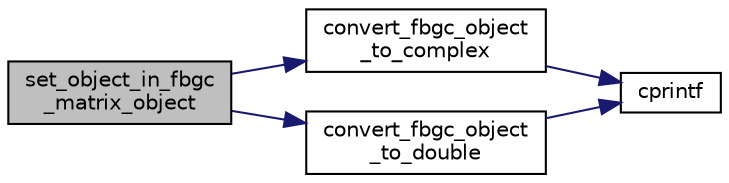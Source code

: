 digraph "set_object_in_fbgc_matrix_object"
{
  edge [fontname="Helvetica",fontsize="10",labelfontname="Helvetica",labelfontsize="10"];
  node [fontname="Helvetica",fontsize="10",shape=record];
  rankdir="LR";
  Node94 [label="set_object_in_fbgc\l_matrix_object",height=0.2,width=0.4,color="black", fillcolor="grey75", style="filled", fontcolor="black"];
  Node94 -> Node95 [color="midnightblue",fontsize="10",style="solid"];
  Node95 [label="convert_fbgc_object\l_to_complex",height=0.2,width=0.4,color="black", fillcolor="white", style="filled",URL="$fbgc__object_8c.html#a5a9cf786785f00ec159d2845dc49f99c"];
  Node95 -> Node96 [color="midnightblue",fontsize="10",style="solid"];
  Node96 [label="cprintf",height=0.2,width=0.4,color="black", fillcolor="white", style="filled",URL="$error_8c.html#a30fee765292b076e015fc846035f2550"];
  Node94 -> Node97 [color="midnightblue",fontsize="10",style="solid"];
  Node97 [label="convert_fbgc_object\l_to_double",height=0.2,width=0.4,color="black", fillcolor="white", style="filled",URL="$fbgc__object_8c.html#a3bb27f7967c007951389378fc9f358e3"];
  Node97 -> Node96 [color="midnightblue",fontsize="10",style="solid"];
}
